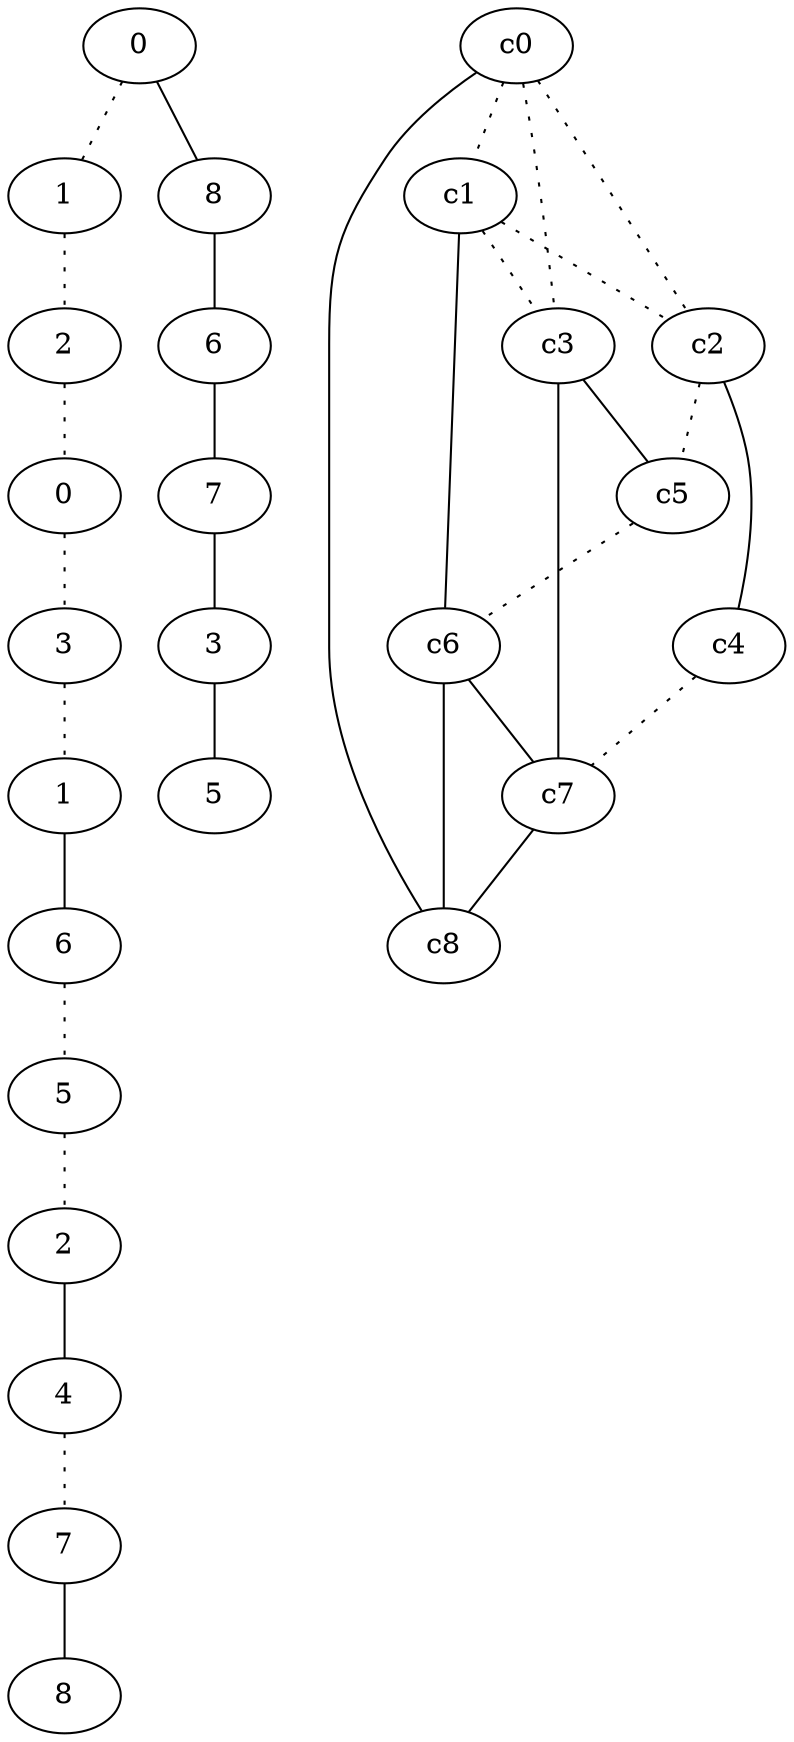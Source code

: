 graph {
a0[label=0];
a1[label=1];
a2[label=2];
a3[label=0];
a4[label=3];
a5[label=1];
a6[label=6];
a7[label=5];
a8[label=2];
a9[label=4];
a10[label=7];
a11[label=8];
a12[label=8];
a13[label=6];
a14[label=7];
a15[label=3];
a16[label=5];
a0 -- a1 [style=dotted];
a0 -- a12;
a1 -- a2 [style=dotted];
a2 -- a3 [style=dotted];
a3 -- a4 [style=dotted];
a4 -- a5 [style=dotted];
a5 -- a6;
a6 -- a7 [style=dotted];
a7 -- a8 [style=dotted];
a8 -- a9;
a9 -- a10 [style=dotted];
a10 -- a11;
a12 -- a13;
a13 -- a14;
a14 -- a15;
a15 -- a16;
c0 -- c1 [style=dotted];
c0 -- c2 [style=dotted];
c0 -- c3 [style=dotted];
c0 -- c8;
c1 -- c2 [style=dotted];
c1 -- c3 [style=dotted];
c1 -- c6;
c2 -- c4;
c2 -- c5 [style=dotted];
c3 -- c5;
c3 -- c7;
c4 -- c7 [style=dotted];
c5 -- c6 [style=dotted];
c6 -- c7;
c6 -- c8;
c7 -- c8;
}
